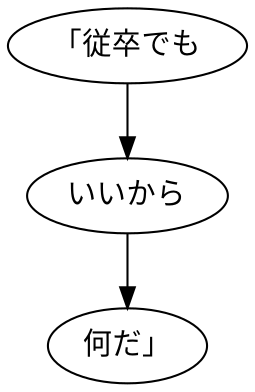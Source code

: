 digraph graph8175 {
	node0 [label="「従卒でも"];
	node1 [label="いいから"];
	node2 [label="何だ」"];
	node0 -> node1;
	node1 -> node2;
}
